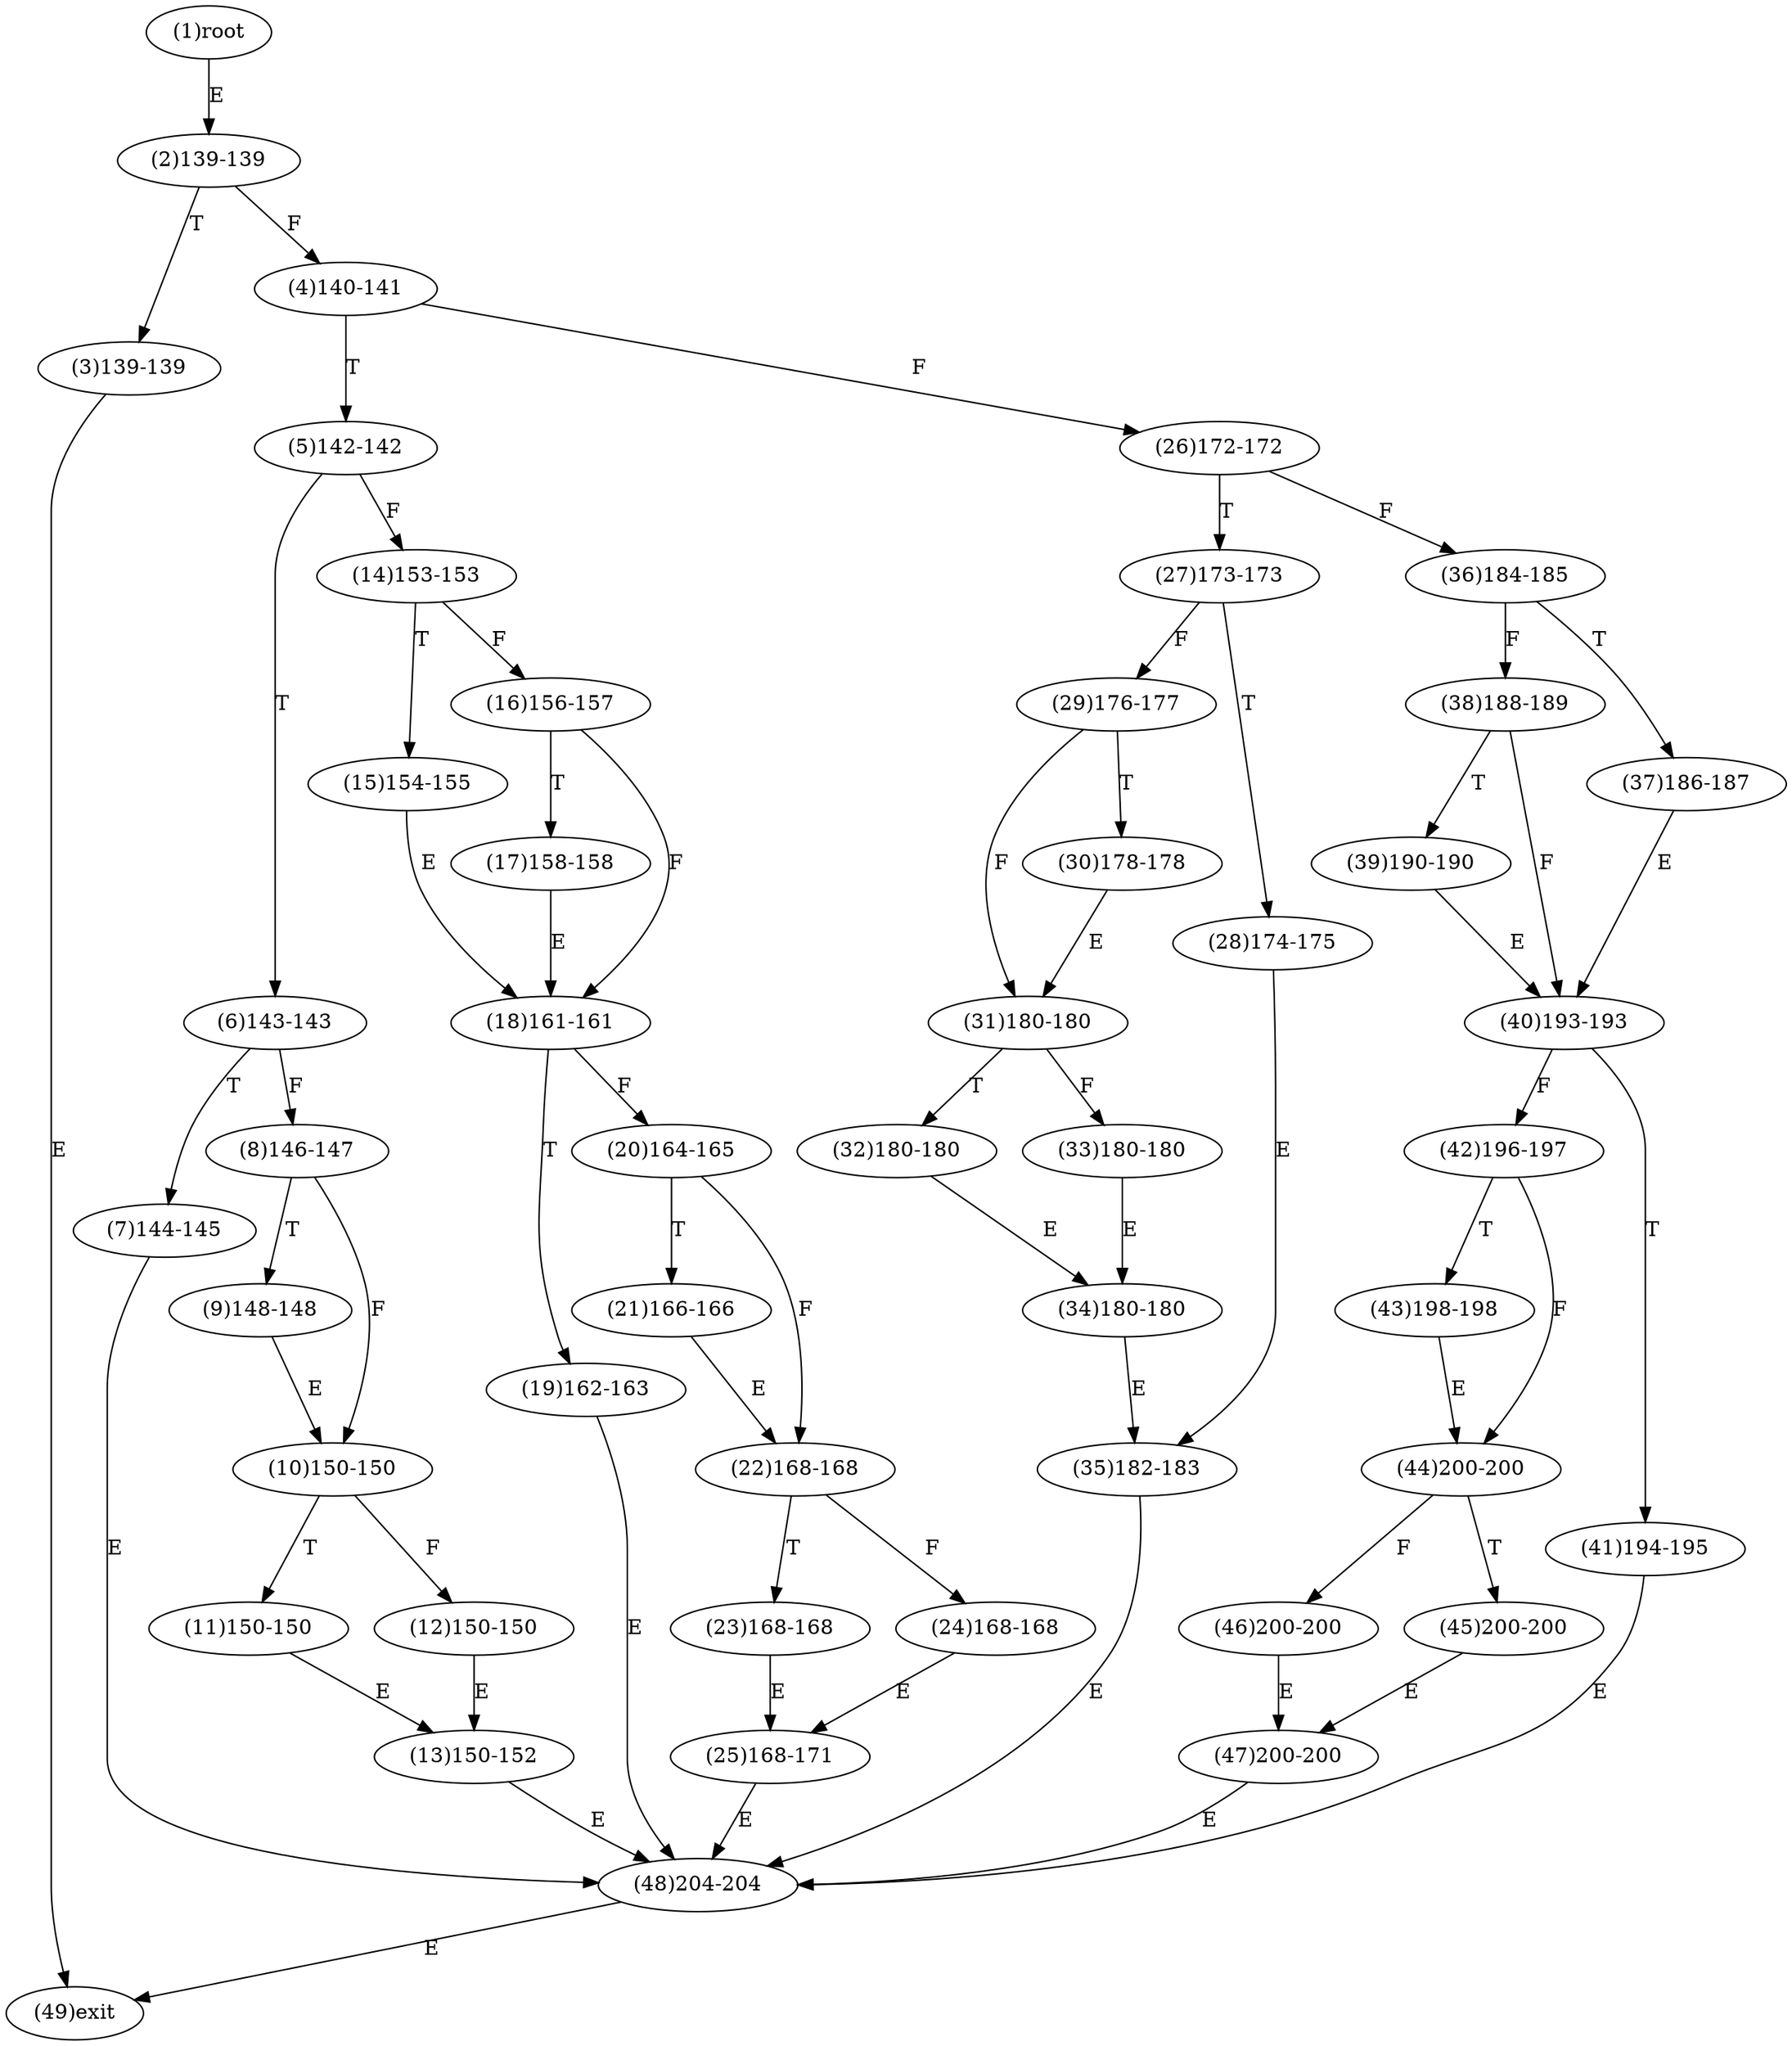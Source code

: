 digraph "" { 
1[ label="(1)root"];
2[ label="(2)139-139"];
3[ label="(3)139-139"];
4[ label="(4)140-141"];
5[ label="(5)142-142"];
6[ label="(6)143-143"];
7[ label="(7)144-145"];
8[ label="(8)146-147"];
9[ label="(9)148-148"];
10[ label="(10)150-150"];
11[ label="(11)150-150"];
12[ label="(12)150-150"];
13[ label="(13)150-152"];
14[ label="(14)153-153"];
15[ label="(15)154-155"];
17[ label="(17)158-158"];
16[ label="(16)156-157"];
19[ label="(19)162-163"];
18[ label="(18)161-161"];
21[ label="(21)166-166"];
20[ label="(20)164-165"];
23[ label="(23)168-168"];
22[ label="(22)168-168"];
25[ label="(25)168-171"];
24[ label="(24)168-168"];
27[ label="(27)173-173"];
26[ label="(26)172-172"];
29[ label="(29)176-177"];
28[ label="(28)174-175"];
31[ label="(31)180-180"];
30[ label="(30)178-178"];
34[ label="(34)180-180"];
35[ label="(35)182-183"];
32[ label="(32)180-180"];
33[ label="(33)180-180"];
38[ label="(38)188-189"];
39[ label="(39)190-190"];
36[ label="(36)184-185"];
37[ label="(37)186-187"];
42[ label="(42)196-197"];
43[ label="(43)198-198"];
40[ label="(40)193-193"];
41[ label="(41)194-195"];
46[ label="(46)200-200"];
47[ label="(47)200-200"];
44[ label="(44)200-200"];
45[ label="(45)200-200"];
49[ label="(49)exit"];
48[ label="(48)204-204"];
1->2[ label="E"];
2->4[ label="F"];
2->3[ label="T"];
3->49[ label="E"];
4->26[ label="F"];
4->5[ label="T"];
5->14[ label="F"];
5->6[ label="T"];
6->8[ label="F"];
6->7[ label="T"];
7->48[ label="E"];
8->10[ label="F"];
8->9[ label="T"];
9->10[ label="E"];
10->12[ label="F"];
10->11[ label="T"];
11->13[ label="E"];
12->13[ label="E"];
13->48[ label="E"];
14->16[ label="F"];
14->15[ label="T"];
15->18[ label="E"];
16->18[ label="F"];
16->17[ label="T"];
17->18[ label="E"];
18->20[ label="F"];
18->19[ label="T"];
19->48[ label="E"];
20->22[ label="F"];
20->21[ label="T"];
21->22[ label="E"];
22->24[ label="F"];
22->23[ label="T"];
23->25[ label="E"];
24->25[ label="E"];
25->48[ label="E"];
26->36[ label="F"];
26->27[ label="T"];
27->29[ label="F"];
27->28[ label="T"];
28->35[ label="E"];
29->31[ label="F"];
29->30[ label="T"];
30->31[ label="E"];
31->33[ label="F"];
31->32[ label="T"];
32->34[ label="E"];
33->34[ label="E"];
34->35[ label="E"];
35->48[ label="E"];
36->38[ label="F"];
36->37[ label="T"];
37->40[ label="E"];
38->40[ label="F"];
38->39[ label="T"];
39->40[ label="E"];
40->42[ label="F"];
40->41[ label="T"];
41->48[ label="E"];
42->44[ label="F"];
42->43[ label="T"];
43->44[ label="E"];
44->46[ label="F"];
44->45[ label="T"];
45->47[ label="E"];
46->47[ label="E"];
47->48[ label="E"];
48->49[ label="E"];
}